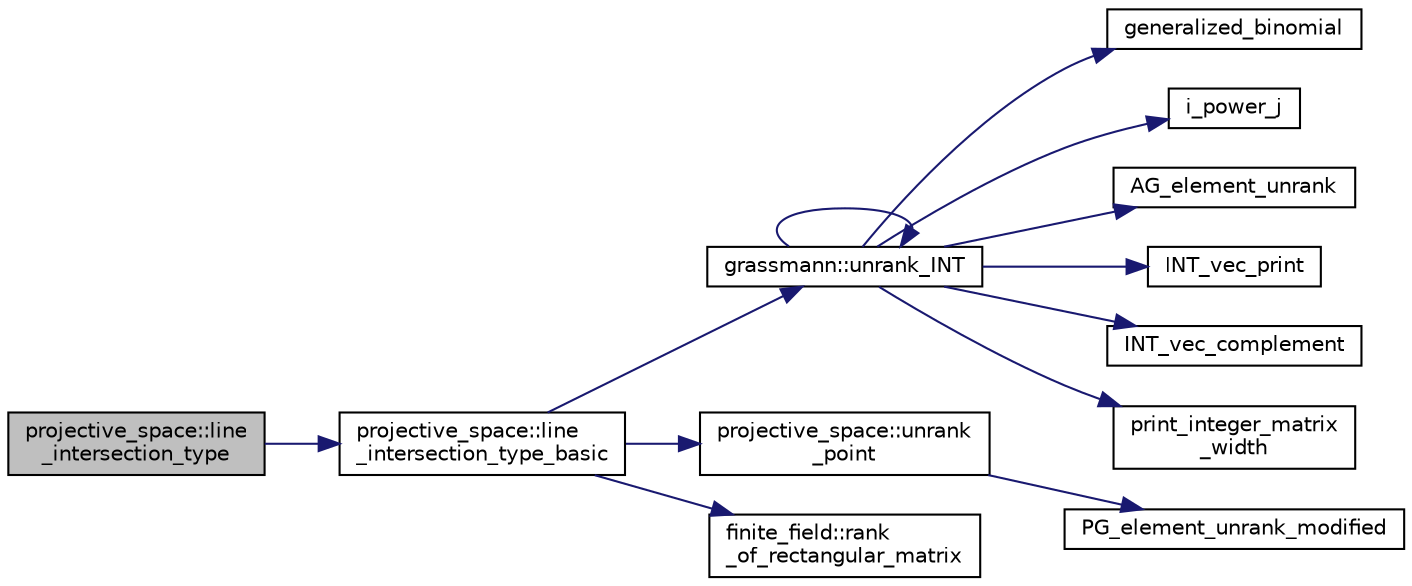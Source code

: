 digraph "projective_space::line_intersection_type"
{
  edge [fontname="Helvetica",fontsize="10",labelfontname="Helvetica",labelfontsize="10"];
  node [fontname="Helvetica",fontsize="10",shape=record];
  rankdir="LR";
  Node2250 [label="projective_space::line\l_intersection_type",height=0.2,width=0.4,color="black", fillcolor="grey75", style="filled", fontcolor="black"];
  Node2250 -> Node2251 [color="midnightblue",fontsize="10",style="solid",fontname="Helvetica"];
  Node2251 [label="projective_space::line\l_intersection_type_basic",height=0.2,width=0.4,color="black", fillcolor="white", style="filled",URL="$d2/d17/classprojective__space.html#ad9a11792e1a91a598976cf41ebdd8bd3"];
  Node2251 -> Node2252 [color="midnightblue",fontsize="10",style="solid",fontname="Helvetica"];
  Node2252 [label="grassmann::unrank_INT",height=0.2,width=0.4,color="black", fillcolor="white", style="filled",URL="$df/d02/classgrassmann.html#a32079405b95a6da2ba1420567d762d64"];
  Node2252 -> Node2253 [color="midnightblue",fontsize="10",style="solid",fontname="Helvetica"];
  Node2253 [label="generalized_binomial",height=0.2,width=0.4,color="black", fillcolor="white", style="filled",URL="$d2/d7c/combinatorics_8_c.html#a24762dc22e45175d18ec1ec1d2556ae8"];
  Node2252 -> Node2254 [color="midnightblue",fontsize="10",style="solid",fontname="Helvetica"];
  Node2254 [label="i_power_j",height=0.2,width=0.4,color="black", fillcolor="white", style="filled",URL="$de/dc5/algebra__and__number__theory_8h.html#a39b321523e8957d701618bb5cac542b5"];
  Node2252 -> Node2255 [color="midnightblue",fontsize="10",style="solid",fontname="Helvetica"];
  Node2255 [label="AG_element_unrank",height=0.2,width=0.4,color="black", fillcolor="white", style="filled",URL="$d4/d67/geometry_8h.html#a4a33b86c87b2879b97cfa1327abe2885"];
  Node2252 -> Node2256 [color="midnightblue",fontsize="10",style="solid",fontname="Helvetica"];
  Node2256 [label="INT_vec_print",height=0.2,width=0.4,color="black", fillcolor="white", style="filled",URL="$df/dbf/sajeeb_8_c.html#a79a5901af0b47dd0d694109543c027fe"];
  Node2252 -> Node2252 [color="midnightblue",fontsize="10",style="solid",fontname="Helvetica"];
  Node2252 -> Node2257 [color="midnightblue",fontsize="10",style="solid",fontname="Helvetica"];
  Node2257 [label="INT_vec_complement",height=0.2,width=0.4,color="black", fillcolor="white", style="filled",URL="$d5/db4/io__and__os_8h.html#a2a0a724647575fcd3090c763985eb81a"];
  Node2252 -> Node2258 [color="midnightblue",fontsize="10",style="solid",fontname="Helvetica"];
  Node2258 [label="print_integer_matrix\l_width",height=0.2,width=0.4,color="black", fillcolor="white", style="filled",URL="$d5/db4/io__and__os_8h.html#aa78f3e73fc2179251bd15adbcc31573f"];
  Node2251 -> Node2259 [color="midnightblue",fontsize="10",style="solid",fontname="Helvetica"];
  Node2259 [label="projective_space::unrank\l_point",height=0.2,width=0.4,color="black", fillcolor="white", style="filled",URL="$d2/d17/classprojective__space.html#a3cb7917af4c5f1590b660d4bf907e0fa"];
  Node2259 -> Node2260 [color="midnightblue",fontsize="10",style="solid",fontname="Helvetica"];
  Node2260 [label="PG_element_unrank_modified",height=0.2,width=0.4,color="black", fillcolor="white", style="filled",URL="$d4/d67/geometry_8h.html#a83ae9b605d496f6a90345303f6efae64"];
  Node2251 -> Node2261 [color="midnightblue",fontsize="10",style="solid",fontname="Helvetica"];
  Node2261 [label="finite_field::rank\l_of_rectangular_matrix",height=0.2,width=0.4,color="black", fillcolor="white", style="filled",URL="$df/d5a/classfinite__field.html#ac1ef22ecdf3984cfd4b652ee48eeb455"];
}
